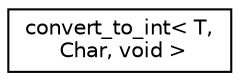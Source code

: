 digraph "Graphical Class Hierarchy"
{
  edge [fontname="Helvetica",fontsize="10",labelfontname="Helvetica",labelfontsize="10"];
  node [fontname="Helvetica",fontsize="10",shape=record];
  rankdir="LR";
  Node1 [label="convert_to_int\< T,\l Char, void \>",height=0.2,width=0.4,color="black", fillcolor="white", style="filled",URL="$structconvert__to__int_3_01_t_00_01_char_00_01void_01_4.html"];
}
